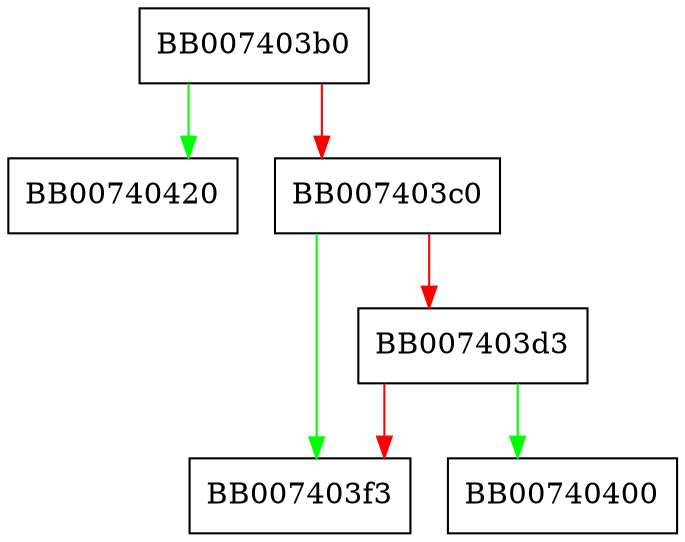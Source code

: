 digraph pkey_dsa_keygen {
  node [shape="box"];
  graph [splines=ortho];
  BB007403b0 -> BB00740420 [color="green"];
  BB007403b0 -> BB007403c0 [color="red"];
  BB007403c0 -> BB007403f3 [color="green"];
  BB007403c0 -> BB007403d3 [color="red"];
  BB007403d3 -> BB00740400 [color="green"];
  BB007403d3 -> BB007403f3 [color="red"];
}